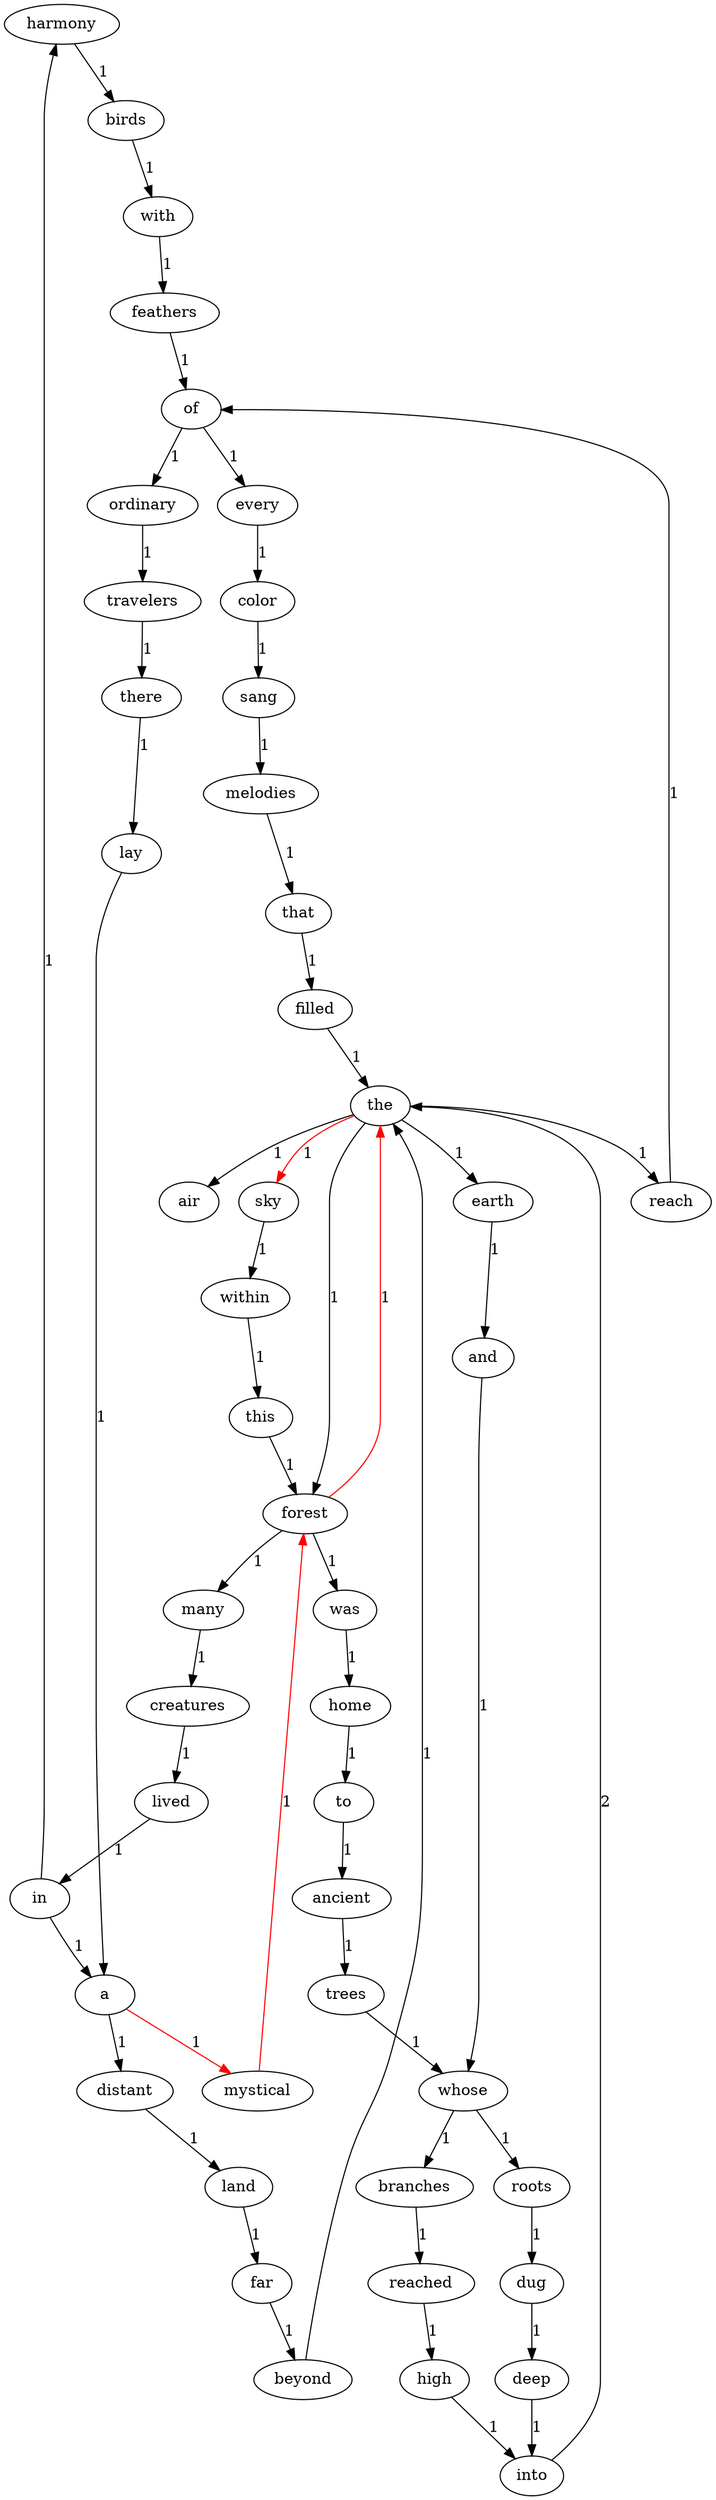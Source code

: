 digraph G {
	"harmony" [label="harmony"];
	"forest" [label="forest"];
	"deep" [label="deep"];
	"melodies" [label="melodies"];
	"color" [label="color"];
	"reach" [label="reach"];
	"air" [label="air"];
	"birds" [label="birds"];
	"beyond" [label="beyond"];
	"trees" [label="trees"];
	"mystical" [label="mystical"];
	"into" [label="into"];
	"that" [label="that"];
	"high" [label="high"];
	"far" [label="far"];
	"and" [label="and"];
	"feathers" [label="feathers"];
	"of" [label="of"];
	"land" [label="land"];
	"lived" [label="lived"];
	"every" [label="every"];
	"sky" [label="sky"];
	"a" [label="a"];
	"in" [label="in"];
	"lay" [label="lay"];
	"within" [label="within"];
	"creatures" [label="creatures"];
	"distant" [label="distant"];
	"was" [label="was"];
	"this" [label="this"];
	"ordinary" [label="ordinary"];
	"filled" [label="filled"];
	"roots" [label="roots"];
	"branches" [label="branches"];
	"many" [label="many"];
	"ancient" [label="ancient"];
	"whose" [label="whose"];
	"travelers" [label="travelers"];
	"home" [label="home"];
	"the" [label="the"];
	"with" [label="with"];
	"sang" [label="sang"];
	"there" [label="there"];
	"dug" [label="dug"];
	"earth" [label="earth"];
	"reached" [label="reached"];
	"to" [label="to"];
	"harmony" -> "birds" [label="1"];
	"forest" -> "the" [label="1", color="red"];
	"forest" -> "was" [label="1"];
	"forest" -> "many" [label="1"];
	"deep" -> "into" [label="1"];
	"melodies" -> "that" [label="1"];
	"color" -> "sang" [label="1"];
	"reach" -> "of" [label="1"];
	"birds" -> "with" [label="1"];
	"beyond" -> "the" [label="1"];
	"trees" -> "whose" [label="1"];
	"mystical" -> "forest" [label="1", color="red"];
	"into" -> "the" [label="2"];
	"that" -> "filled" [label="1"];
	"high" -> "into" [label="1"];
	"far" -> "beyond" [label="1"];
	"and" -> "whose" [label="1"];
	"feathers" -> "of" [label="1"];
	"of" -> "ordinary" [label="1"];
	"of" -> "every" [label="1"];
	"land" -> "far" [label="1"];
	"lived" -> "in" [label="1"];
	"every" -> "color" [label="1"];
	"sky" -> "within" [label="1"];
	"a" -> "distant" [label="1"];
	"a" -> "mystical" [label="1", color="red"];
	"in" -> "a" [label="1"];
	"in" -> "harmony" [label="1"];
	"lay" -> "a" [label="1"];
	"within" -> "this" [label="1"];
	"creatures" -> "lived" [label="1"];
	"distant" -> "land" [label="1"];
	"was" -> "home" [label="1"];
	"this" -> "forest" [label="1"];
	"ordinary" -> "travelers" [label="1"];
	"filled" -> "the" [label="1"];
	"roots" -> "dug" [label="1"];
	"branches" -> "reached" [label="1"];
	"many" -> "creatures" [label="1"];
	"ancient" -> "trees" [label="1"];
	"whose" -> "roots" [label="1"];
	"whose" -> "branches" [label="1"];
	"travelers" -> "there" [label="1"];
	"home" -> "to" [label="1"];
	"the" -> "reach" [label="1"];
	"the" -> "forest" [label="1"];
	"the" -> "earth" [label="1"];
	"the" -> "sky" [label="1", color="red"];
	"the" -> "air" [label="1"];
	"with" -> "feathers" [label="1"];
	"sang" -> "melodies" [label="1"];
	"there" -> "lay" [label="1"];
	"dug" -> "deep" [label="1"];
	"earth" -> "and" [label="1"];
	"reached" -> "high" [label="1"];
	"to" -> "ancient" [label="1"];
}